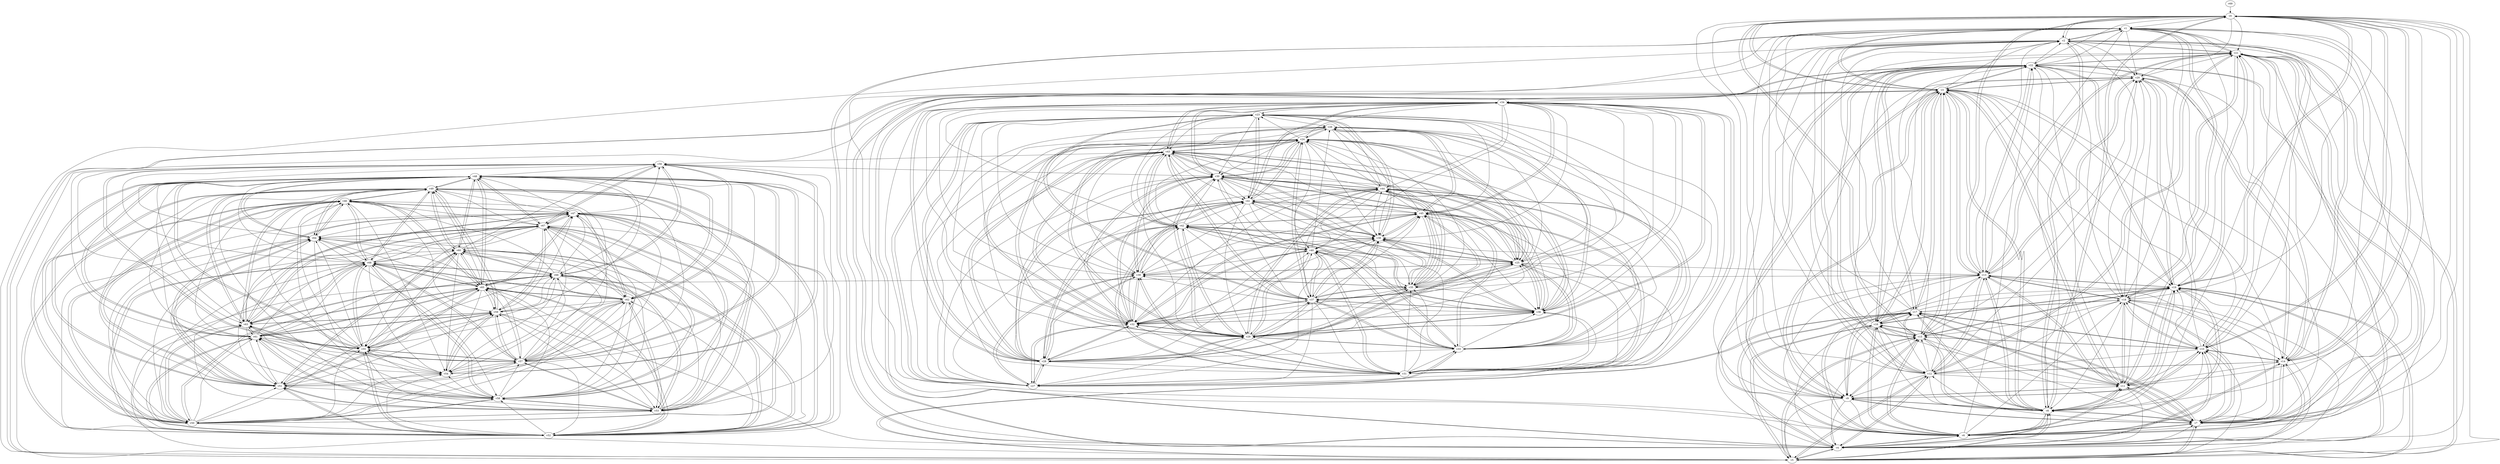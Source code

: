 digraph buchi_test098 {
    v0 [name="v0", player=0, priority=1];
    v1 [name="v1", player=1, priority=1];
    v2 [name="v2", player=0, priority=0];
    v3 [name="v3", player=1, priority=1];
    v4 [name="v4", player=1, priority=1];
    v5 [name="v5", player=1, priority=0];
    v6 [name="v6", player=0, priority=0];
    v7 [name="v7", player=0, priority=0];
    v8 [name="v8", player=0, priority=1];
    v9 [name="v9", player=0, priority=1];
    v10 [name="v10", player=0, priority=1];
    v11 [name="v11", player=1, priority=0];
    v12 [name="v12", player=1, priority=0];
    v13 [name="v13", player=1, priority=1];
    v14 [name="v14", player=0, priority=0];
    v15 [name="v15", player=1, priority=1];
    v16 [name="v16", player=1, priority=1];
    v17 [name="v17", player=1, priority=1];
    v18 [name="v18", player=1, priority=1];
    v19 [name="v19", player=1, priority=1];
    v20 [name="v20", player=1, priority=0];
    v21 [name="v21", player=0, priority=0];
    v22 [name="v22", player=1, priority=1];
    v23 [name="v23", player=1, priority=0];
    v24 [name="v24", player=1, priority=0];
    v25 [name="v25", player=1, priority=1];
    v26 [name="v26", player=0, priority=0];
    v27 [name="v27", player=1, priority=1];
    v28 [name="v28", player=0, priority=0];
    v29 [name="v29", player=0, priority=1];
    v30 [name="v30", player=0, priority=1];
    v31 [name="v31", player=1, priority=1];
    v32 [name="v32", player=1, priority=0];
    v33 [name="v33", player=0, priority=0];
    v34 [name="v34", player=1, priority=1];
    v35 [name="v35", player=0, priority=1];
    v36 [name="v36", player=0, priority=1];
    v37 [name="v37", player=0, priority=1];
    v38 [name="v38", player=0, priority=0];
    v39 [name="v39", player=1, priority=0];
    v40 [name="v40", player=0, priority=1];
    v41 [name="v41", player=1, priority=0];
    v42 [name="v42", player=1, priority=0];
    v43 [name="v43", player=0, priority=0];
    v44 [name="v44", player=1, priority=0];
    v45 [name="v45", player=0, priority=0];
    v46 [name="v46", player=0, priority=0];
    v47 [name="v47", player=1, priority=0];
    v48 [name="v48", player=1, priority=1];
    v49 [name="v49", player=1, priority=0];
    v50 [name="v50", player=1, priority=1];
    v51 [name="v51", player=1, priority=1];
    v52 [name="v52", player=1, priority=0];
    v53 [name="v53", player=1, priority=1];
    v54 [name="v54", player=1, priority=0];
    v55 [name="v55", player=0, priority=1];
    v56 [name="v56", player=1, priority=1];
    v57 [name="v57", player=1, priority=0];
    v58 [name="v58", player=1, priority=0];
    v59 [name="v59", player=1, priority=1];
    v60 [name="v60", player=0, priority=1];
    v61 [name="v61", player=0, priority=1];
    v62 [name="v62", player=1, priority=0];
    v63 [name="v63", player=1, priority=0];
    v64 [name="v64", player=1, priority=1];
    v65 [name="v65", player=1, priority=0];
    v66 [name="v66", player=0, priority=1];
    v67 [name="v67", player=1, priority=0];
    v68 [name="v68", player=0, priority=1];
    v69 [name="v69", player=1, priority=0];
    v38 -> v23;
    v55 -> v57;
    v67 -> v59;
    v7 -> v17;
    v18 -> v17;
    v26 -> v30;
    v47 -> v53;
    v55 -> v66;
    v47 -> v62;
    v59 -> v55;
    v26 -> v39;
    v8 -> v0;
    v19 -> v0;
    v29 -> v32;
    v8 -> v9;
    v19 -> v18;
    v0 -> v14;
    v63 -> v61;
    v41 -> v24;
    v33 -> v29;
    v44 -> v29;
    v52 -> v51;
    v25 -> v43;
    v3 -> v6;
    v22 -> v19;
    v3 -> v15;
    v66 -> v53;
    v34 -> v30;
    v51 -> v64;
    v56 -> v30;
    v66 -> v62;
    v37 -> v35;
    v15 -> v7;
    v18 -> v3;
    v15 -> v16;
    v55 -> v52;
    v7 -> v12;
    v18 -> v12;
    v26 -> v25;
    v47 -> v48;
    v67 -> v63;
    v7 -> v21;
    v18 -> v21;
    v47 -> v57;
    v29 -> v27;
    v8 -> v4;
    v19 -> v4;
    v29 -> v36;
    v40 -> v36;
    v48 -> v49;
    v11 -> v9;
    v29 -> v45;
    v40 -> v45;
    v48 -> v58;
    v63 -> v47;
    v41 -> v28;
    v33 -> v24;
    v44 -> v24;
    v44 -> v33;
    v52 -> v46;
    v33 -> v42;
    v22 -> v5;
    v25 -> v38;
    v3 -> v1;
    v22 -> v14;
    v14 -> v10;
    v34 -> v25;
    v51 -> v59;
    v3 -> v19;
    v37 -> v30;
    v15 -> v2;
    v18 -> v7;
    v55 -> v56;
    v28 -> v39;
    v67 -> v58;
    v7 -> v16;
    v47 -> v52;
    v59 -> v54;
    v59 -> v63;
    v21 -> v18;
    v29 -> v31;
    v40 -> v31;
    v58 -> v67;
    v11 -> v4;
    v29 -> v40;
    v48 -> v53;
    v41 -> v23;
    v10 -> v17;
    v62 -> v55;
    v41 -> v32;
    v54 -> v51;
    v33 -> v28;
    v44 -> v28;
    v62 -> v64;
    v25 -> v24;
    v33 -> v37;
    v44 -> v37;
    v25 -> v33;
    v22 -> v9;
    v25 -> v42;
    v32 -> v41;
    v43 -> v41;
    v22 -> v18;
    v3 -> v14;
    v66 -> v52;
    v36 -> v29;
    v15 -> v6;
    v36 -> v38;
    v55 -> v51;
    v28 -> v34;
    v7 -> v11;
    v18 -> v11;
    v55 -> v60;
    v28 -> v43;
    v59 -> v49;
    v47 -> v56;
    v6 -> v15;
    v47 -> v65;
    v21 -> v13;
    v29 -> v26;
    v40 -> v26;
    v21 -> v22;
    v50 -> v58;
    v29 -> v35;
    v50 -> v67;
    v61 -> v67;
    v29 -> v44;
    v10 -> v3;
    v10 -> v12;
    v2 -> v8;
    v10 -> v21;
    v44 -> v23;
    v62 -> v59;
    v54 -> v55;
    v62 -> v68;
    v22 -> v4;
    v3 -> v0;
    v14 -> v0;
    v22 -> v13;
    v24 -> v32;
    v32 -> v36;
    v3 -> v9;
    v32 -> v45;
    v43 -> v45;
    v24 -> v41;
    v51 -> v49;
    v51 -> v58;
    v66 -> v47;
    v66 -> v56;
    v36 -> v24;
    v55 -> v46;
    v28 -> v29;
    v36 -> v42;
    v28 -> v38;
    v47 -> v51;
    v6 -> v19;
    v58 -> v57;
    v50 -> v53;
    v61 -> v53;
    v29 -> v30;
    v50 -> v62;
    v2 -> v21;
    v54 -> v59;
    v43 -> v31;
    v3 -> v4;
    v14 -> v4;
    v32 -> v40;
    v24 -> v36;
    v35 -> v36;
    v51 -> v53;
    v35 -> v45;
    v17 -> v6;
    v65 -> v55;
    v65 -> v64;
    v9 -> v11;
    v5 -> v22;
    v57 -> v60;
    v36 -> v37;
    v47 -> v46;
    v28 -> v42;
    v6 -> v14;
    v21 -> v12;
    v50 -> v48;
    v29 -> v25;
    v40 -> v25;
    v58 -> v61;
    v61 -> v48;
    v50 -> v66;
    v39 -> v38;
    v31 -> v34;
    v2 -> v7;
    v62 -> v58;
    v54 -> v63;
    v13 -> v22;
    v43 -> v35;
    v51 -> v48;
    v64 -> v67;
    v24 -> v40;
    v35 -> v40;
    v17 -> v1;
    v65 -> v50;
    v17 -> v10;
    v5 -> v8;
    v36 -> v23;
    v9 -> v6;
    v65 -> v59;
    v5 -> v17;
    v17 -> v19;
    v36 -> v32;
    v9 -> v15;
    v57 -> v55;
    v46 -> v64;
    v57 -> v64;
    v65 -> v68;
    v49 -> v60;
    v68 -> v55;
    v28 -> v37;
    v68 -> v64;
    v58 -> v47;
    v21 -> v7;
    v6 -> v18;
    v50 -> v52;
    v61 -> v52;
    v58 -> v65;
    v50 -> v61;
    v39 -> v42;
    v23 -> v43;
    v13 -> v8;
    v32 -> v30;
    v16 -> v13;
    v43 -> v30;
    v24 -> v26;
    v35 -> v26;
    v32 -> v39;
    v16 -> v22;
    v43 -> v39;
    v53 -> v62;
    v56 -> v67;
    v35 -> v44;
    v5 -> v3;
    v17 -> v5;
    v65 -> v54;
    v9 -> v1;
    v5 -> v12;
    v46 -> v50;
    v57 -> v50;
    v9 -> v10;
    v49 -> v46;
    v5 -> v21;
    v28 -> v23;
    v46 -> v59;
    v9 -> v19;
    v57 -> v59;
    v46 -> v68;
    v57 -> v68;
    v49 -> v64;
    v6 -> v4;
    v42 -> v25;
    v21 -> v2;
    v27 -> v36;
    v6 -> v13;
    v42 -> v34;
    v30 -> v41;
    v42 -> v43;
    v39 -> v28;
    v12 -> v20;
    v31 -> v33;
    v31 -> v42;
    v23 -> v38;
    v13 -> v3;
    v1 -> v10;
    v13 -> v12;
    v43 -> v25;
    v53 -> v48;
    v64 -> v48;
    v13 -> v21;
    v53 -> v57;
    v43 -> v34;
    v16 -> v17;
    v24 -> v30;
    v35 -> v30;
    v53 -> v66;
    v56 -> v62;
    v65 -> v49;
    v5 -> v7;
    v9 -> v5;
    v38 -> v41;
    v5 -> v16;
    v46 -> v54;
    v57 -> v54;
    v49 -> v50;
    v68 -> v54;
    v46 -> v63;
    v57 -> v63;
    v68 -> v63;
    v49 -> v59;
    v49 -> v68;
    v27 -> v31;
    v58 -> v46;
    v30 -> v27;
    v42 -> v29;
    v30 -> v36;
    v42 -> v38;
    v50 -> v51;
    v20 -> v10;
    v39 -> v23;
    v20 -> v19;
    v60 -> v55;
    v39 -> v32;
    v12 -> v15;
    v39 -> v41;
    v52 -> v60;
    v23 -> v42;
    v13 -> v7;
    v16 -> v3;
    v34 -> v39;
    v1 -> v14;
    v16 -> v12;
    v56 -> v48;
    v24 -> v25;
    v35 -> v25;
    v53 -> v61;
    v16 -> v21;
    v56 -> v66;
    v17 -> v4;
    v65 -> v53;
    v9 -> v0;
    v38 -> v36;
    v46 -> v49;
    v57 -> v49;
    v68 -> v49;
    v38 -> v45;
    v68 -> v58;
    v49 -> v54;
    v8 -> v13;
    v19 -> v13;
    v27 -> v26;
    v49 -> v63;
    v8 -> v22;
    v19 -> v22;
    v42 -> v24;
    v11 -> v18;
    v42 -> v33;
    v48 -> v67;
    v30 -> v40;
    v12 -> v1;
    v20 -> v14;
    v39 -> v27;
    v4 -> v6;
    v52 -> v55;
    v31 -> v32;
    v4 -> v15;
    v60 -> v68;
    v23 -> v28;
    v52 -> v64;
    v23 -> v37;
    v13 -> v2;
    v45 -> v34;
    v13 -> v11;
    v53 -> v47;
    v16 -> v7;
    v34 -> v43;
    v1 -> v18;
    v53 -> v56;
    v64 -> v56;
    v56 -> v61;
    v15 -> v20;
    v69 -> v0;
    v65 -> v48;
    v26 -> v29;
    v38 -> v31;
    v26 -> v38;
    v38 -> v40;
    v68 -> v53;
    v0 -> v4;
    v8 -> v17;
    v0 -> v13;
    v11 -> v13;
    v42 -> v28;
    v48 -> v62;
    v27 -> v39;
    v0 -> v22;
    v63 -> v51;
    v30 -> v44;
    v20 -> v9;
    v12 -> v5;
    v60 -> v54;
    v4 -> v1;
    v12 -> v14;
    v4 -> v10;
    v4 -> v19;
    v52 -> v68;
    v34 -> v29;
    v45 -> v29;
    v1 -> v4;
    v37 -> v25;
    v16 -> v2;
    v34 -> v38;
    v1 -> v13;
    v45 -> v38;
    v53 -> v51;
    v64 -> v51;
    v64 -> v60;
    v37 -> v43;
    v67 -> v53;
    v26 -> v24;
    v67 -> v62;
    v18 -> v20;
    v38 -> v35;
    v59 -> v67;
    v8 -> v3;
    v0 -> v8;
    v11 -> v8;
    v8 -> v21;
    v19 -> v21;
    v48 -> v57;
    v11 -> v17;
    v63 -> v46;
    v48 -> v66;
    v63 -> v64;
    v12 -> v0;
    v41 -> v36;
    v20 -> v13;
    v44 -> v32;
    v60 -> v49;
    v12 -> v9;
    v41 -> v45;
    v60 -> v58;
    v4 -> v5;
    v44 -> v41;
    v52 -> v54;
    v25 -> v37;
    v4 -> v14;
    v52 -> v63;
    v45 -> v24;
    v45 -> v33;
    v64 -> v46;
    v66 -> v65;
    v45 -> v42;
    v37 -> v38;
    v15 -> v10;
    v67 -> v48;
    v7 -> v6;
    v15 -> v19;
    v18 -> v15;
    v26 -> v28;
    v55 -> v64;
    v8 -> v7;
    v0 -> v3;
    v11 -> v3;
    v8 -> v16;
    v19 -> v16;
    v40 -> v39;
    v48 -> v52;
    v63 -> v50;
    v30 -> v25;
    v48 -> v61;
    v0 -> v21;
    v63 -> v59;
    v63 -> v68;
    v33 -> v27;
    v12 -> v4;
    v25 -> v23;
    v41 -> v40;
    v33 -> v36;
    v52 -> v49;
    v25 -> v32;
    v52 -> v58;
    v22 -> v17;
    v3 -> v13;
    v34 -> v28;
    v3 -> v22;
    v14 -> v22;
    v34 -> v37;
    v37 -> v24;
    v66 -> v60;
    v37 -> v33;
    v15 -> v5;
    v67 -> v52;
    v7 -> v10;
    v18 -> v10;
    v55 -> v59;
    v7 -> v19;
    v59 -> v57;
    v55 -> v68;
    v47 -> v64;
    v59 -> v66;
    v8 -> v2;
    v29 -> v34;
    v8 -> v11;
    v19 -> v11;
    v11 -> v7;
    v29 -> v43;
    v40 -> v43;
    v11 -> v16;
    v48 -> v65;
    v41 -> v35;
    v60 -> v48;
    v44 -> v31;
    v25 -> v27;
    v33 -> v40;
    v22 -> v3;
    v44 -> v40;
    v25 -> v36;
    v22 -> v12;
    v25 -> v45;
    v3 -> v8;
    v66 -> v46;
    v22 -> v21;
    v34 -> v23;
    v45 -> v23;
    v3 -> v17;
    v51 -> v57;
    v45 -> v32;
    v15 -> v0;
    v15 -> v9;
    v67 -> v47;
    v7 -> v5;
    v36 -> v41;
    v67 -> v56;
    v7 -> v14;
    v18 -> v14;
    v47 -> v50;
    v59 -> v52;
    v59 -> v61;
    v40 -> v29;
    v19 -> v6;
    v0 -> v2;
    v29 -> v38;
    v48 -> v51;
    v63 -> v49;
    v10 -> v15;
    v62 -> v53;
    v25 -> v13;
    v33 -> v26;
    v41 -> v39;
    v2 -> v20;
    v33 -> v35;
    v44 -> v35;
    v25 -> v31;
    v54 -> v67;
    v33 -> v44;
    v22 -> v7;
    v22 -> v16;
    v51 -> v52;
    v14 -> v12;
    v51 -> v61;
    v14 -> v21;
    v37 -> v23;
    v66 -> v68;
    v7 -> v0;
    v18 -> v0;
    v55 -> v49;
    v28 -> v32;
    v67 -> v51;
    v7 -> v9;
    v59 -> v47;
    v28 -> v41;
    v47 -> v63;
    v6 -> v22;
    v29 -> v24;
    v29 -> v33;
    v40 -> v33;
    v50 -> v65;
    v61 -> v65;
    v29 -> v42;
    v40 -> v42;
    v62 -> v48;
    v10 -> v19;
    v7 -> v8;
    v62 -> v57;
    v2 -> v15;
    v33 -> v30;
    v44 -> v30;
    v22 -> v2;
    v22 -> v11;
    v51 -> v47;
    v3 -> v7;
    v14 -> v7;
    v22 -> v20;
    v32 -> v43;
    v35 -> v39;
    v3 -> v16;
    v66 -> v54;
    v51 -> v65;
    v66 -> v63;
    v17 -> v18;
    v28 -> v27;
    v18 -> v4;
    v47 -> v58;
    v21 -> v6;
    v6 -> v17;
    v58 -> v55;
    v29 -> v28;
    v50 -> v60;
    v61 -> v60;
    v29 -> v37;
    v40 -> v37;
    v68 -> v50;
    v2 -> v1;
    v10 -> v14;
    v2 -> v10;
    v54 -> v48;
    v44 -> v25;
    v32 -> v29;
    v3 -> v2;
    v14 -> v2;
    v32 -> v38;
    v24 -> v34;
    v43 -> v38;
    v3 -> v11;
    v14 -> v11;
    v51 -> v60;
    v24 -> v43;
    v35 -> v43;
    v66 -> v58;
    v43 -> v56;
    v36 -> v26;
    v65 -> v62;
    v17 -> v22;
    v55 -> v48;
    v28 -> v31;
    v46 -> v67;
    v36 -> v44;
    v57 -> v67;
    v68 -> v67;
    v28 -> v40;
    v6 -> v3;
    v21 -> v1;
    v58 -> v50;
    v50 -> v46;
    v6 -> v21;
    v29 -> v23;
    v21 -> v19;
    v50 -> v55;
    v40 -> v32;
    v58 -> v68;
    v61 -> v55;
    v50 -> v64;
    v10 -> v0;
    v10 -> v9;
    v39 -> v45;
    v62 -> v47;
    v2 -> v5;
    v31 -> v41;
    v10 -> v18;
    v62 -> v56;
    v2 -> v14;
    v62 -> v65;
    v54 -> v61;
    v32 -> v24;
    v43 -> v24;
    v22 -> v1;
    v13 -> v20;
    v51 -> v46;
    v24 -> v29;
    v14 -> v6;
    v32 -> v42;
    v43 -> v42;
    v24 -> v38;
    v35 -> v38;
    v17 -> v8;
    v65 -> v57;
    v9 -> v4;
    v5 -> v15;
    v57 -> v53;
    v65 -> v66;
    v57 -> v62;
    v68 -> v62;
    v36 -> v39;
    v9 -> v22;
    v28 -> v35;
    v49 -> v67;
    v6 -> v7;
    v21 -> v5;
    v6 -> v16;
    v42 -> v37;
    v58 -> v54;
    v58 -> v63;
    v61 -> v59;
    v61 -> v68;
    v39 -> v31;
    v31 -> v27;
    v10 -> v4;
    v2 -> v0;
    v31 -> v36;
    v62 -> v51;
    v23 -> v32;
    v31 -> v45;
    v23 -> v41;
    v2 -> v18;
    v54 -> v56;
    v13 -> v15;
    v32 -> v28;
    v43 -> v28;
    v35 -> v24;
    v53 -> v60;
    v32 -> v37;
    v43 -> v37;
    v17 -> v3;
    v65 -> v52;
    v5 -> v10;
    v57 -> v48;
    v36 -> v25;
    v9 -> v8;
    v38 -> v44;
    v5 -> v19;
    v65 -> v61;
    v68 -> v48;
    v49 -> v53;
    v68 -> v57;
    v28 -> v30;
    v57 -> v66;
    v68 -> v66;
    v6 -> v2;
    v27 -> v34;
    v6 -> v11;
    v58 -> v49;
    v21 -> v9;
    v27 -> v43;
    v6 -> v20;
    v30 -> v39;
    v42 -> v41;
    v50 -> v54;
    v50 -> v63;
    v61 -> v63;
    v39 -> v35;
    v23 -> v27;
    v2 -> v4;
    v31 -> v40;
    v1 -> v8;
    v16 -> v6;
    v13 -> v19;
    v53 -> v55;
    v43 -> v32;
    v16 -> v15;
    v35 -> v28;
    v24 -> v37;
    v35 -> v37;
    v59 -> v4;
    v65 -> v47;
    v17 -> v7;
    v9 -> v3;
    v17 -> v16;
    v46 -> v52;
    v57 -> v52;
    v49 -> v48;
    v68 -> v52;
    v46 -> v61;
    v57 -> v61;
    v42 -> v27;
    v21 -> v4;
    v27 -> v38;
    v58 -> v53;
    v30 -> v34;
    v42 -> v36;
    v50 -> v49;
    v61 -> v49;
    v42 -> v45;
    v20 -> v8;
    v39 -> v30;
    v12 -> v13;
    v12 -> v22;
    v31 -> v35;
    v23 -> v31;
    v31 -> v44;
    v1 -> v3;
    v13 -> v5;
    v53 -> v50;
    v32 -> v27;
    v1 -> v21;
    v24 -> v23;
    v53 -> v59;
    v16 -> v19;
    v56 -> v55;
    v35 -> v32;
    v38 -> v25;
    v5 -> v0;
    v17 -> v2;
    v65 -> v51;
    v17 -> v11;
    v46 -> v47;
    v65 -> v60;
    v9 -> v7;
    v38 -> v43;
    v5 -> v18;
    v68 -> v47;
    v49 -> v52;
    v46 -> v65;
    v68 -> v65;
    v27 -> v24;
    v19 -> v20;
    v27 -> v33;
    v30 -> v29;
    v42 -> v31;
    v30 -> v38;
    v20 -> v3;
    v39 -> v25;
    v12 -> v8;
    v20 -> v21;
    v12 -> v17;
    v60 -> v66;
    v23 -> v26;
    v52 -> v62;
    v31 -> v39;
    v4 -> v22;
    v23 -> v35;
    v13 -> v0;
    v34 -> v32;
    v1 -> v7;
    v13 -> v9;
    v16 -> v5;
    v34 -> v41;
    v13 -> v18;
    v64 -> v54;
    v56 -> v68;
    v65 -> v46;
    v5 -> v4;
    v9 -> v2;
    v26 -> v36;
    v46 -> v51;
    v26 -> v45;
    v49 -> v47;
    v8 -> v6;
    v8 -> v15;
    v19 -> v15;
    v27 -> v28;
    v0 -> v11;
    v30 -> v24;
    v42 -> v26;
    v48 -> v60;
    v0 -> v20;
    v11 -> v20;
    v30 -> v33;
    v63 -> v67;
    v12 -> v3;
    v20 -> v16;
    v60 -> v52;
    v4 -> v8;
    v12 -> v21;
    v4 -> v17;
    v23 -> v30;
    v52 -> v66;
    v1 -> v2;
    v13 -> v4;
    v34 -> v36;
    v45 -> v36;
    v1 -> v11;
    v37 -> v32;
    v53 -> v49;
    v16 -> v9;
    v34 -> v45;
    v1 -> v20;
    v53 -> v58;
    v64 -> v49;
    v56 -> v54;
    v64 -> v58;
    v56 -> v63;
    v15 -> v22;
    v67 -> v60;
    v7 -> v18;
    v26 -> v31;
    v57 -> v46;
    v59 -> v65;
    v68 -> v46;
    v19 -> v1;
    v8 -> v10;
    v27 -> v23;
    v0 -> v6;
    v11 -> v6;
    v8 -> v19;
    v48 -> v55;
    v27 -> v32;
    v0 -> v15;
    v42 -> v30;
    v48 -> v64;
    v41 -> v34;
    v60 -> v56;
    v4 -> v3;
    v44 -> v39;
    v60 -> v65;
    v4 -> v12;
    v52 -> v61;
    v25 -> v44;
    v34 -> v31;
    v45 -> v31;
    v1 -> v6;
    v37 -> v27;
    v16 -> v4;
    v34 -> v40;
    v37 -> v36;
    v3 -> v34;
    v37 -> v45;
    v15 -> v8;
    v15 -> v17;
    v67 -> v55;
    v18 -> v13;
    v67 -> v64;
    v7 -> v22;
    v38 -> v37;
    v47 -> v67;
    v26 -> v44;
    v8 -> v5;
    v19 -> v5;
    v0 -> v1;
    v11 -> v1;
    v48 -> v50;
    v0 -> v10;
    v11 -> v10;
    v48 -> v59;
    v63 -> v48;
    v0 -> v19;
    v11 -> v19;
    v30 -> v32;
    v63 -> v57;
    v63 -> v66;
    v41 -> v29;
    v33 -> v25;
    v12 -> v2;
    v41 -> v38;
    v60 -> v51;
    v33 -> v34;
    v12 -> v11;
    v25 -> v30;
    v52 -> v47;
    v4 -> v7;
    v33 -> v43;
    v44 -> v43;
    v25 -> v39;
    v52 -> v65;
    v45 -> v26;
    v3 -> v20;
    v34 -> v35;
    v45 -> v35;
    v37 -> v31;
    v34 -> v44;
    v45 -> v44;
    v37 -> v40;
    v15 -> v3;
    v67 -> v50;
    v18 -> v8;
}
